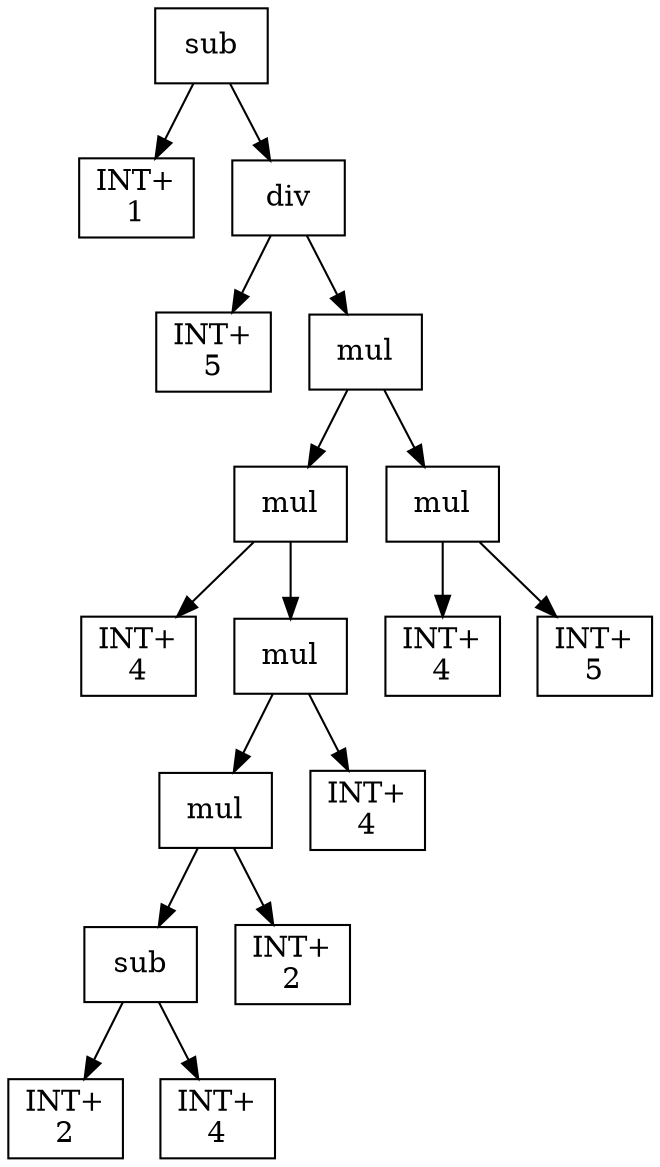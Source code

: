 digraph expr {
  node [shape=box];
  n1 [label="sub"];
  n2 [label="INT+\n1"];
  n3 [label="div"];
  n4 [label="INT+\n5"];
  n5 [label="mul"];
  n6 [label="mul"];
  n7 [label="INT+\n4"];
  n8 [label="mul"];
  n9 [label="mul"];
  n10 [label="sub"];
  n11 [label="INT+\n2"];
  n12 [label="INT+\n4"];
  n10 -> n11;
  n10 -> n12;
  n13 [label="INT+\n2"];
  n9 -> n10;
  n9 -> n13;
  n14 [label="INT+\n4"];
  n8 -> n9;
  n8 -> n14;
  n6 -> n7;
  n6 -> n8;
  n15 [label="mul"];
  n16 [label="INT+\n4"];
  n17 [label="INT+\n5"];
  n15 -> n16;
  n15 -> n17;
  n5 -> n6;
  n5 -> n15;
  n3 -> n4;
  n3 -> n5;
  n1 -> n2;
  n1 -> n3;
}